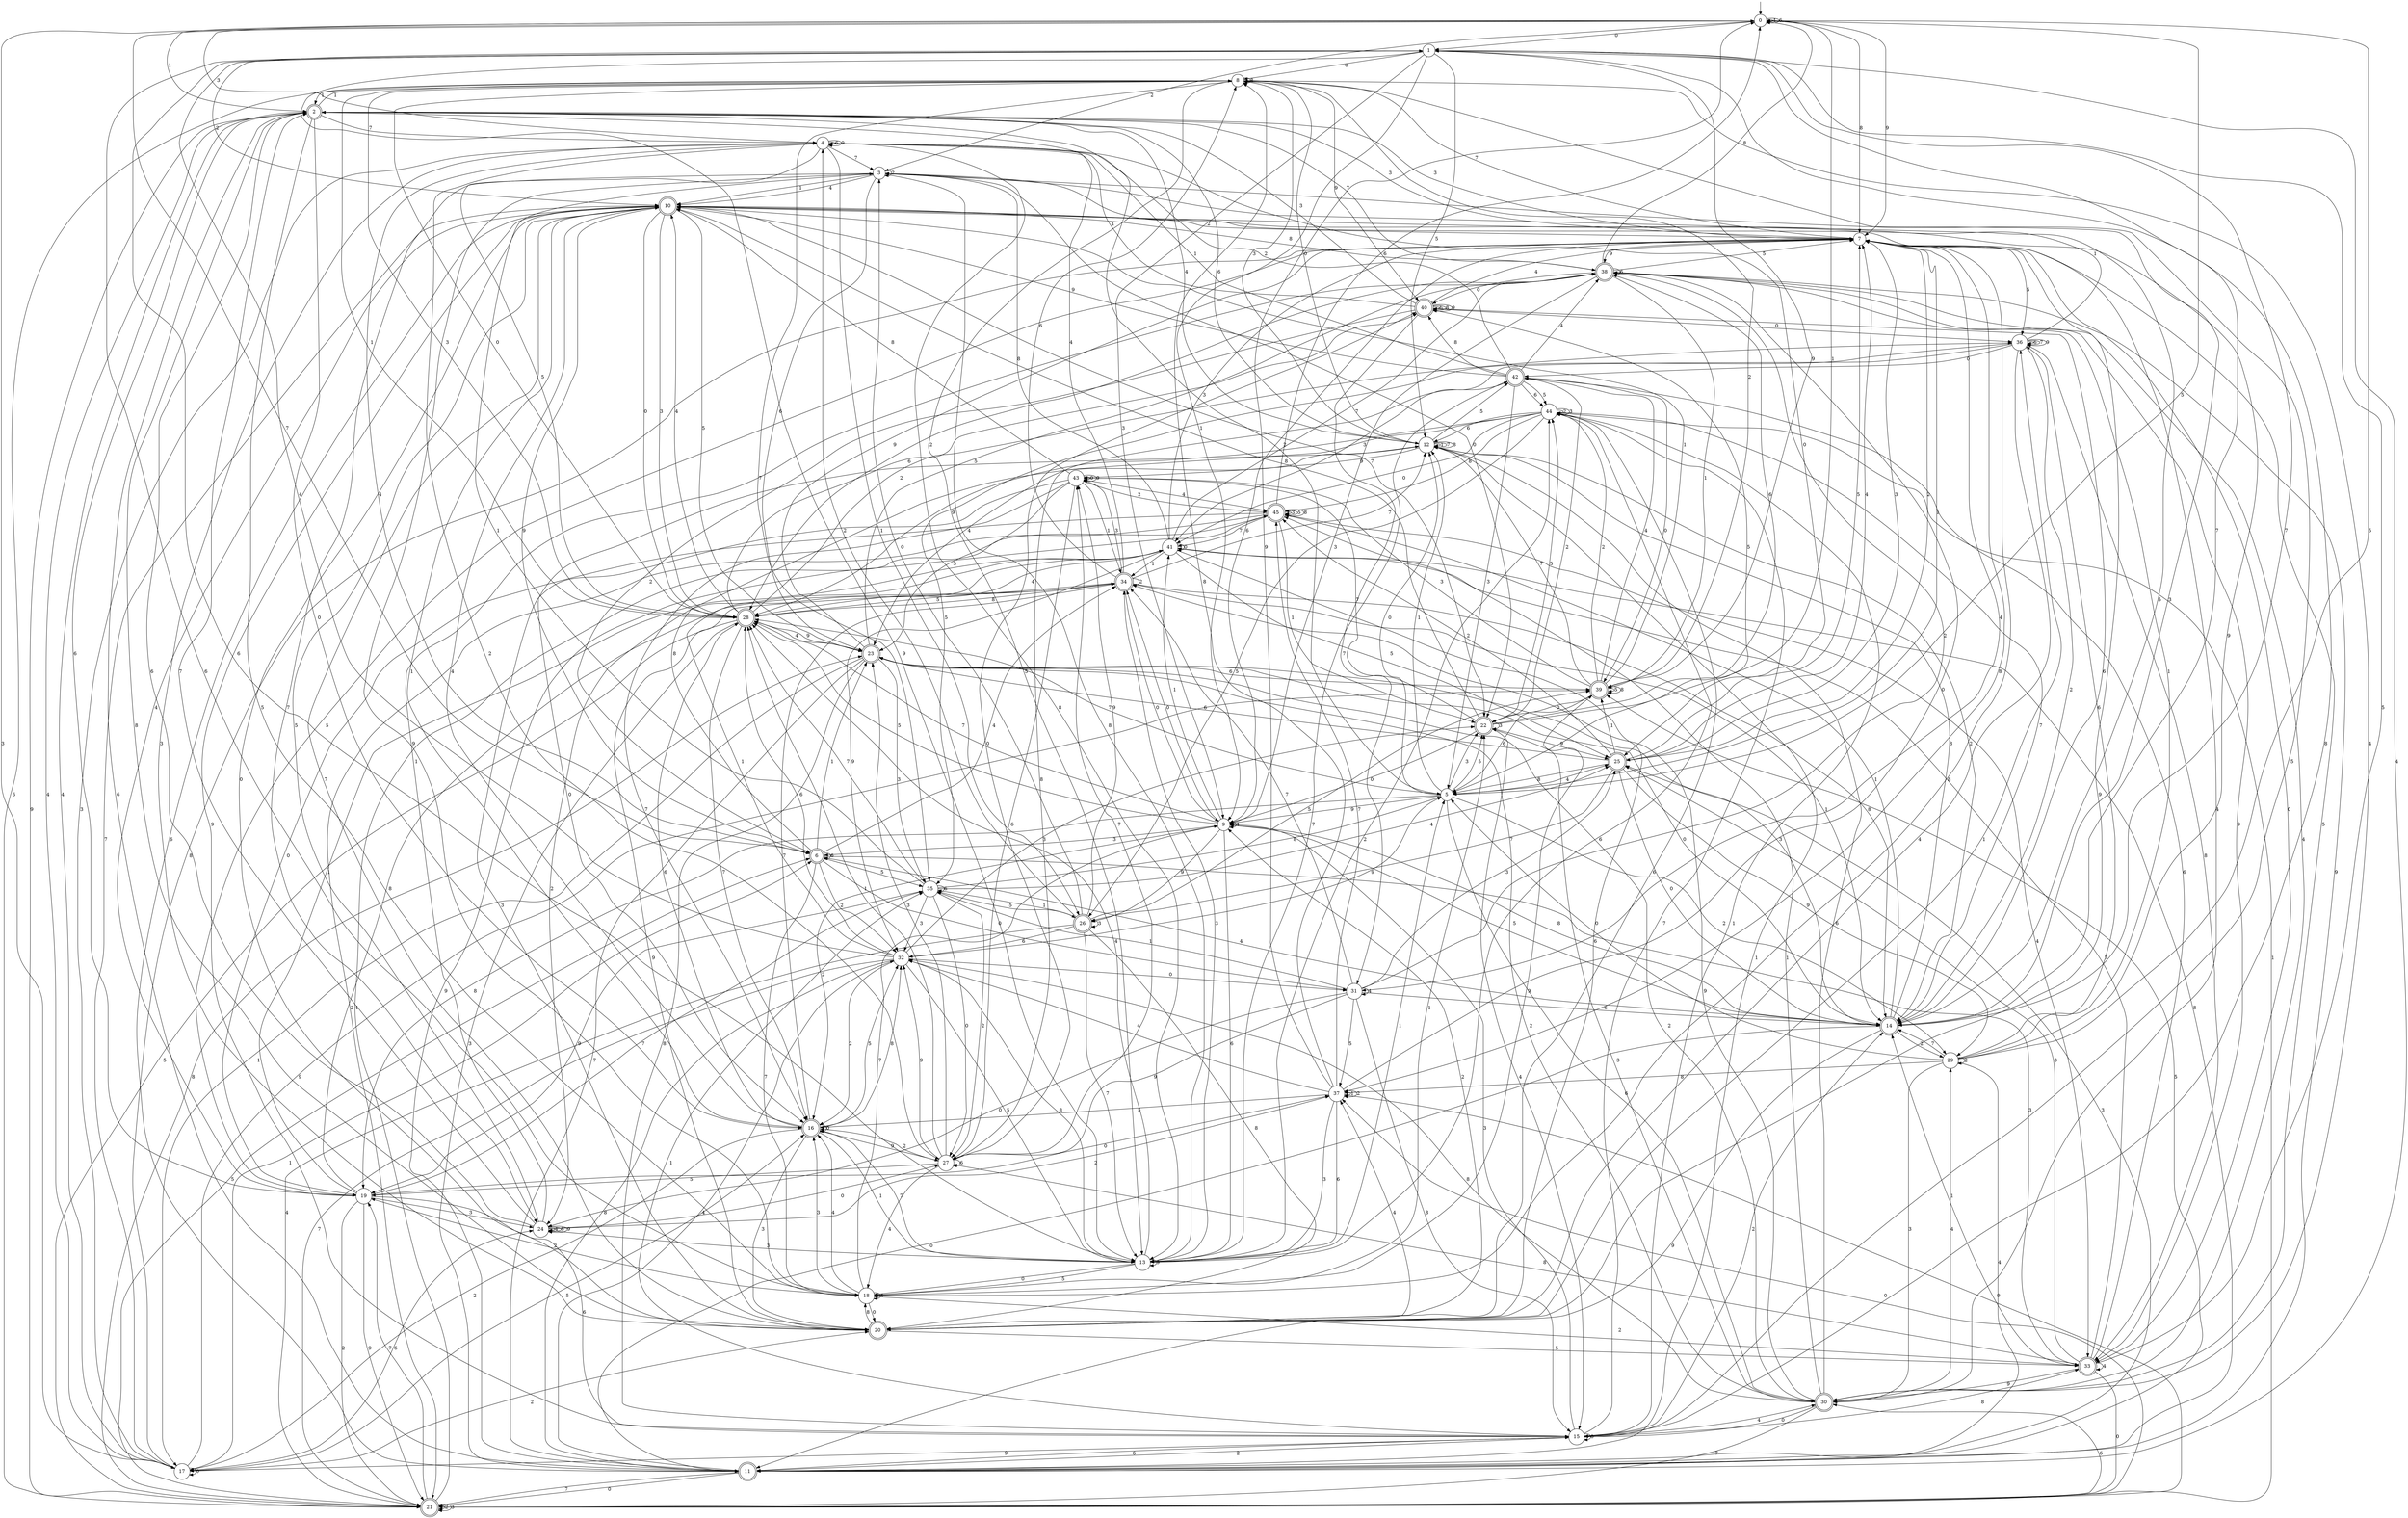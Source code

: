 digraph g {

	s0 [shape="circle" label="0"];
	s1 [shape="circle" label="1"];
	s2 [shape="doublecircle" label="2"];
	s3 [shape="circle" label="3"];
	s4 [shape="circle" label="4"];
	s5 [shape="circle" label="5"];
	s6 [shape="doublecircle" label="6"];
	s7 [shape="circle" label="7"];
	s8 [shape="circle" label="8"];
	s9 [shape="circle" label="9"];
	s10 [shape="doublecircle" label="10"];
	s11 [shape="doublecircle" label="11"];
	s12 [shape="circle" label="12"];
	s13 [shape="circle" label="13"];
	s14 [shape="doublecircle" label="14"];
	s15 [shape="circle" label="15"];
	s16 [shape="doublecircle" label="16"];
	s17 [shape="circle" label="17"];
	s18 [shape="circle" label="18"];
	s19 [shape="circle" label="19"];
	s20 [shape="doublecircle" label="20"];
	s21 [shape="doublecircle" label="21"];
	s22 [shape="doublecircle" label="22"];
	s23 [shape="doublecircle" label="23"];
	s24 [shape="circle" label="24"];
	s25 [shape="doublecircle" label="25"];
	s26 [shape="doublecircle" label="26"];
	s27 [shape="circle" label="27"];
	s28 [shape="doublecircle" label="28"];
	s29 [shape="circle" label="29"];
	s30 [shape="doublecircle" label="30"];
	s31 [shape="circle" label="31"];
	s32 [shape="circle" label="32"];
	s33 [shape="doublecircle" label="33"];
	s34 [shape="doublecircle" label="34"];
	s35 [shape="circle" label="35"];
	s36 [shape="circle" label="36"];
	s37 [shape="circle" label="37"];
	s38 [shape="doublecircle" label="38"];
	s39 [shape="doublecircle" label="39"];
	s40 [shape="doublecircle" label="40"];
	s41 [shape="circle" label="41"];
	s42 [shape="doublecircle" label="42"];
	s43 [shape="circle" label="43"];
	s44 [shape="circle" label="44"];
	s45 [shape="doublecircle" label="45"];
	s0 -> s1 [label="0"];
	s0 -> s2 [label="1"];
	s0 -> s3 [label="2"];
	s0 -> s4 [label="3"];
	s0 -> s0 [label="4"];
	s0 -> s5 [label="5"];
	s0 -> s0 [label="6"];
	s0 -> s6 [label="7"];
	s0 -> s7 [label="8"];
	s0 -> s7 [label="9"];
	s1 -> s8 [label="0"];
	s1 -> s9 [label="1"];
	s1 -> s10 [label="2"];
	s1 -> s9 [label="3"];
	s1 -> s11 [label="4"];
	s1 -> s12 [label="5"];
	s1 -> s13 [label="6"];
	s1 -> s14 [label="7"];
	s1 -> s15 [label="8"];
	s1 -> s13 [label="9"];
	s2 -> s16 [label="0"];
	s2 -> s8 [label="1"];
	s2 -> s5 [label="2"];
	s2 -> s7 [label="3"];
	s2 -> s17 [label="4"];
	s2 -> s18 [label="5"];
	s2 -> s19 [label="6"];
	s2 -> s4 [label="7"];
	s2 -> s20 [label="8"];
	s2 -> s21 [label="9"];
	s3 -> s22 [label="0"];
	s3 -> s10 [label="1"];
	s3 -> s3 [label="2"];
	s3 -> s14 [label="3"];
	s3 -> s10 [label="4"];
	s3 -> s14 [label="5"];
	s3 -> s23 [label="6"];
	s3 -> s24 [label="7"];
	s3 -> s13 [label="8"];
	s3 -> s18 [label="9"];
	s4 -> s25 [label="0"];
	s4 -> s26 [label="1"];
	s4 -> s27 [label="2"];
	s4 -> s17 [label="3"];
	s4 -> s6 [label="4"];
	s4 -> s28 [label="5"];
	s4 -> s4 [label="6"];
	s4 -> s3 [label="7"];
	s4 -> s13 [label="8"];
	s4 -> s4 [label="9"];
	s5 -> s12 [label="0"];
	s5 -> s12 [label="1"];
	s5 -> s29 [label="2"];
	s5 -> s22 [label="3"];
	s5 -> s25 [label="4"];
	s5 -> s22 [label="5"];
	s5 -> s30 [label="6"];
	s5 -> s28 [label="7"];
	s5 -> s19 [label="8"];
	s5 -> s9 [label="9"];
	s6 -> s31 [label="0"];
	s6 -> s23 [label="1"];
	s6 -> s32 [label="2"];
	s6 -> s33 [label="3"];
	s6 -> s34 [label="4"];
	s6 -> s35 [label="5"];
	s6 -> s6 [label="6"];
	s6 -> s18 [label="7"];
	s6 -> s12 [label="8"];
	s6 -> s10 [label="9"];
	s7 -> s33 [label="0"];
	s7 -> s5 [label="1"];
	s7 -> s25 [label="2"];
	s7 -> s2 [label="3"];
	s7 -> s31 [label="4"];
	s7 -> s36 [label="5"];
	s7 -> s9 [label="6"];
	s7 -> s8 [label="7"];
	s7 -> s37 [label="8"];
	s7 -> s38 [label="9"];
	s8 -> s12 [label="0"];
	s8 -> s2 [label="1"];
	s8 -> s39 [label="2"];
	s8 -> s28 [label="3"];
	s8 -> s30 [label="4"];
	s8 -> s13 [label="5"];
	s8 -> s21 [label="6"];
	s8 -> s35 [label="7"];
	s8 -> s8 [label="8"];
	s8 -> s40 [label="9"];
	s9 -> s34 [label="0"];
	s9 -> s41 [label="1"];
	s9 -> s16 [label="2"];
	s9 -> s6 [label="3"];
	s9 -> s9 [label="4"];
	s9 -> s28 [label="5"];
	s9 -> s13 [label="6"];
	s9 -> s28 [label="7"];
	s9 -> s14 [label="8"];
	s9 -> s26 [label="9"];
	s10 -> s28 [label="0"];
	s10 -> s16 [label="1"];
	s10 -> s7 [label="2"];
	s10 -> s28 [label="3"];
	s10 -> s30 [label="4"];
	s10 -> s23 [label="5"];
	s10 -> s11 [label="6"];
	s10 -> s22 [label="7"];
	s10 -> s38 [label="8"];
	s10 -> s15 [label="9"];
	s11 -> s21 [label="0"];
	s11 -> s12 [label="1"];
	s11 -> s15 [label="2"];
	s11 -> s25 [label="3"];
	s11 -> s32 [label="4"];
	s11 -> s39 [label="5"];
	s11 -> s2 [label="6"];
	s11 -> s21 [label="7"];
	s11 -> s41 [label="8"];
	s11 -> s38 [label="9"];
	s12 -> s16 [label="0"];
	s12 -> s12 [label="1"];
	s12 -> s14 [label="2"];
	s12 -> s8 [label="3"];
	s12 -> s2 [label="4"];
	s12 -> s42 [label="5"];
	s12 -> s2 [label="6"];
	s12 -> s12 [label="7"];
	s12 -> s12 [label="8"];
	s12 -> s43 [label="9"];
	s13 -> s18 [label="0"];
	s13 -> s5 [label="1"];
	s13 -> s44 [label="2"];
	s13 -> s34 [label="3"];
	s13 -> s28 [label="4"];
	s13 -> s18 [label="5"];
	s13 -> s44 [label="6"];
	s13 -> s16 [label="7"];
	s13 -> s32 [label="8"];
	s13 -> s13 [label="9"];
	s14 -> s11 [label="0"];
	s14 -> s45 [label="1"];
	s14 -> s29 [label="2"];
	s14 -> s23 [label="3"];
	s14 -> s6 [label="4"];
	s14 -> s9 [label="5"];
	s14 -> s40 [label="6"];
	s14 -> s1 [label="7"];
	s14 -> s12 [label="8"];
	s14 -> s11 [label="9"];
	s15 -> s15 [label="0"];
	s15 -> s35 [label="1"];
	s15 -> s14 [label="2"];
	s15 -> s9 [label="3"];
	s15 -> s30 [label="4"];
	s15 -> s8 [label="5"];
	s15 -> s11 [label="6"];
	s15 -> s44 [label="7"];
	s15 -> s33 [label="8"];
	s15 -> s17 [label="9"];
	s16 -> s16 [label="0"];
	s16 -> s13 [label="1"];
	s16 -> s17 [label="2"];
	s16 -> s20 [label="3"];
	s16 -> s10 [label="4"];
	s16 -> s32 [label="5"];
	s16 -> s28 [label="6"];
	s16 -> s34 [label="7"];
	s16 -> s32 [label="8"];
	s16 -> s27 [label="9"];
	s17 -> s17 [label="0"];
	s17 -> s6 [label="1"];
	s17 -> s20 [label="2"];
	s17 -> s0 [label="3"];
	s17 -> s2 [label="4"];
	s17 -> s16 [label="5"];
	s17 -> s24 [label="6"];
	s17 -> s10 [label="7"];
	s17 -> s7 [label="8"];
	s17 -> s39 [label="9"];
	s18 -> s20 [label="0"];
	s18 -> s22 [label="1"];
	s18 -> s19 [label="2"];
	s18 -> s16 [label="3"];
	s18 -> s16 [label="4"];
	s18 -> s18 [label="5"];
	s18 -> s1 [label="6"];
	s18 -> s9 [label="7"];
	s18 -> s7 [label="8"];
	s18 -> s39 [label="9"];
	s19 -> s37 [label="0"];
	s19 -> s41 [label="1"];
	s19 -> s21 [label="2"];
	s19 -> s24 [label="3"];
	s19 -> s10 [label="4"];
	s19 -> s7 [label="5"];
	s19 -> s15 [label="6"];
	s19 -> s35 [label="7"];
	s19 -> s34 [label="8"];
	s19 -> s21 [label="9"];
	s20 -> s10 [label="0"];
	s20 -> s36 [label="1"];
	s20 -> s9 [label="2"];
	s20 -> s4 [label="3"];
	s20 -> s37 [label="4"];
	s20 -> s33 [label="5"];
	s20 -> s44 [label="6"];
	s20 -> s10 [label="7"];
	s20 -> s18 [label="8"];
	s20 -> s7 [label="9"];
	s21 -> s37 [label="0"];
	s21 -> s44 [label="1"];
	s21 -> s21 [label="2"];
	s21 -> s21 [label="3"];
	s21 -> s45 [label="4"];
	s21 -> s6 [label="5"];
	s21 -> s30 [label="6"];
	s21 -> s19 [label="7"];
	s21 -> s23 [label="8"];
	s21 -> s37 [label="9"];
	s22 -> s9 [label="0"];
	s22 -> s0 [label="1"];
	s22 -> s42 [label="2"];
	s22 -> s22 [label="3"];
	s22 -> s15 [label="4"];
	s22 -> s44 [label="5"];
	s22 -> s38 [label="6"];
	s22 -> s43 [label="7"];
	s22 -> s10 [label="8"];
	s22 -> s25 [label="9"];
	s23 -> s14 [label="0"];
	s23 -> s17 [label="1"];
	s23 -> s30 [label="2"];
	s23 -> s35 [label="3"];
	s23 -> s28 [label="4"];
	s23 -> s38 [label="5"];
	s23 -> s39 [label="6"];
	s23 -> s11 [label="7"];
	s23 -> s15 [label="8"];
	s23 -> s7 [label="9"];
	s24 -> s27 [label="0"];
	s24 -> s38 [label="1"];
	s24 -> s37 [label="2"];
	s24 -> s13 [label="3"];
	s24 -> s24 [label="4"];
	s24 -> s10 [label="5"];
	s24 -> s2 [label="6"];
	s24 -> s2 [label="7"];
	s24 -> s24 [label="8"];
	s24 -> s24 [label="9"];
	s25 -> s14 [label="0"];
	s25 -> s39 [label="1"];
	s25 -> s45 [label="2"];
	s25 -> s7 [label="3"];
	s25 -> s7 [label="4"];
	s25 -> s7 [label="5"];
	s25 -> s23 [label="6"];
	s25 -> s26 [label="7"];
	s25 -> s5 [label="8"];
	s25 -> s29 [label="9"];
	s26 -> s3 [label="0"];
	s26 -> s35 [label="1"];
	s26 -> s4 [label="2"];
	s26 -> s26 [label="3"];
	s26 -> s21 [label="4"];
	s26 -> s39 [label="5"];
	s26 -> s32 [label="6"];
	s26 -> s13 [label="7"];
	s26 -> s20 [label="8"];
	s26 -> s43 [label="9"];
	s27 -> s40 [label="0"];
	s27 -> s28 [label="1"];
	s27 -> s16 [label="2"];
	s27 -> s23 [label="3"];
	s27 -> s18 [label="4"];
	s27 -> s19 [label="5"];
	s27 -> s27 [label="6"];
	s27 -> s43 [label="7"];
	s27 -> s42 [label="8"];
	s27 -> s32 [label="9"];
	s28 -> s8 [label="0"];
	s28 -> s8 [label="1"];
	s28 -> s36 [label="2"];
	s28 -> s11 [label="3"];
	s28 -> s10 [label="4"];
	s28 -> s21 [label="5"];
	s28 -> s40 [label="6"];
	s28 -> s16 [label="7"];
	s28 -> s34 [label="8"];
	s28 -> s23 [label="9"];
	s29 -> s5 [label="0"];
	s29 -> s38 [label="1"];
	s29 -> s29 [label="2"];
	s29 -> s30 [label="3"];
	s29 -> s11 [label="4"];
	s29 -> s0 [label="5"];
	s29 -> s36 [label="6"];
	s29 -> s14 [label="7"];
	s29 -> s37 [label="8"];
	s29 -> s10 [label="9"];
	s30 -> s15 [label="0"];
	s30 -> s45 [label="1"];
	s30 -> s23 [label="2"];
	s30 -> s22 [label="3"];
	s30 -> s29 [label="4"];
	s30 -> s7 [label="5"];
	s30 -> s12 [label="6"];
	s30 -> s21 [label="7"];
	s30 -> s32 [label="8"];
	s30 -> s34 [label="9"];
	s31 -> s24 [label="0"];
	s31 -> s35 [label="1"];
	s31 -> s38 [label="2"];
	s31 -> s25 [label="3"];
	s31 -> s31 [label="4"];
	s31 -> s37 [label="5"];
	s31 -> s14 [label="6"];
	s31 -> s34 [label="7"];
	s31 -> s15 [label="8"];
	s31 -> s27 [label="9"];
	s32 -> s31 [label="0"];
	s32 -> s41 [label="1"];
	s32 -> s16 [label="2"];
	s32 -> s22 [label="3"];
	s32 -> s1 [label="4"];
	s32 -> s13 [label="5"];
	s32 -> s28 [label="6"];
	s32 -> s21 [label="7"];
	s32 -> s11 [label="8"];
	s32 -> s5 [label="9"];
	s33 -> s21 [label="0"];
	s33 -> s14 [label="1"];
	s33 -> s18 [label="2"];
	s33 -> s25 [label="3"];
	s33 -> s33 [label="4"];
	s33 -> s1 [label="5"];
	s33 -> s42 [label="6"];
	s33 -> s41 [label="7"];
	s33 -> s27 [label="8"];
	s33 -> s30 [label="9"];
	s34 -> s9 [label="0"];
	s34 -> s14 [label="1"];
	s34 -> s34 [label="2"];
	s34 -> s43 [label="3"];
	s34 -> s2 [label="4"];
	s34 -> s28 [label="5"];
	s34 -> s8 [label="6"];
	s34 -> s12 [label="7"];
	s34 -> s14 [label="8"];
	s34 -> s20 [label="9"];
	s35 -> s27 [label="0"];
	s35 -> s3 [label="1"];
	s35 -> s27 [label="2"];
	s35 -> s32 [label="3"];
	s35 -> s25 [label="4"];
	s35 -> s26 [label="5"];
	s35 -> s35 [label="6"];
	s35 -> s28 [label="7"];
	s35 -> s5 [label="8"];
	s35 -> s19 [label="9"];
	s36 -> s42 [label="0"];
	s36 -> s3 [label="1"];
	s36 -> s14 [label="2"];
	s36 -> s41 [label="3"];
	s36 -> s20 [label="4"];
	s36 -> s35 [label="5"];
	s36 -> s36 [label="6"];
	s36 -> s36 [label="7"];
	s36 -> s33 [label="8"];
	s36 -> s36 [label="9"];
	s37 -> s38 [label="0"];
	s37 -> s37 [label="1"];
	s37 -> s37 [label="2"];
	s37 -> s13 [label="3"];
	s37 -> s32 [label="4"];
	s37 -> s16 [label="5"];
	s37 -> s13 [label="6"];
	s37 -> s45 [label="7"];
	s37 -> s8 [label="8"];
	s37 -> s0 [label="9"];
	s38 -> s40 [label="0"];
	s38 -> s39 [label="1"];
	s38 -> s28 [label="2"];
	s38 -> s9 [label="3"];
	s38 -> s30 [label="4"];
	s38 -> s7 [label="5"];
	s38 -> s38 [label="6"];
	s38 -> s2 [label="7"];
	s38 -> s0 [label="8"];
	s38 -> s33 [label="9"];
	s39 -> s22 [label="0"];
	s39 -> s10 [label="1"];
	s39 -> s44 [label="2"];
	s39 -> s43 [label="3"];
	s39 -> s42 [label="4"];
	s39 -> s39 [label="5"];
	s39 -> s5 [label="6"];
	s39 -> s12 [label="7"];
	s39 -> s39 [label="8"];
	s39 -> s1 [label="9"];
	s40 -> s36 [label="0"];
	s40 -> s4 [label="1"];
	s40 -> s6 [label="2"];
	s40 -> s2 [label="3"];
	s40 -> s7 [label="4"];
	s40 -> s5 [label="5"];
	s40 -> s40 [label="6"];
	s40 -> s31 [label="7"];
	s40 -> s40 [label="8"];
	s40 -> s40 [label="9"];
	s41 -> s41 [label="0"];
	s41 -> s34 [label="1"];
	s41 -> s24 [label="2"];
	s41 -> s7 [label="3"];
	s41 -> s28 [label="4"];
	s41 -> s25 [label="5"];
	s41 -> s20 [label="6"];
	s41 -> s38 [label="7"];
	s41 -> s3 [label="8"];
	s41 -> s32 [label="9"];
	s42 -> s39 [label="0"];
	s42 -> s4 [label="1"];
	s42 -> s4 [label="2"];
	s42 -> s5 [label="3"];
	s42 -> s38 [label="4"];
	s42 -> s44 [label="5"];
	s42 -> s44 [label="6"];
	s42 -> s13 [label="7"];
	s42 -> s40 [label="8"];
	s42 -> s10 [label="9"];
	s43 -> s43 [label="0"];
	s43 -> s34 [label="1"];
	s43 -> s45 [label="2"];
	s43 -> s20 [label="3"];
	s43 -> s45 [label="4"];
	s43 -> s23 [label="5"];
	s43 -> s27 [label="6"];
	s43 -> s16 [label="7"];
	s43 -> s10 [label="8"];
	s43 -> s43 [label="9"];
	s44 -> s41 [label="0"];
	s44 -> s15 [label="1"];
	s44 -> s44 [label="2"];
	s44 -> s44 [label="3"];
	s44 -> s23 [label="4"];
	s44 -> s26 [label="5"];
	s44 -> s12 [label="6"];
	s44 -> s14 [label="7"];
	s44 -> s45 [label="8"];
	s44 -> s28 [label="9"];
	s45 -> s19 [label="0"];
	s45 -> s22 [label="1"];
	s45 -> s21 [label="2"];
	s45 -> s45 [label="3"];
	s45 -> s33 [label="4"];
	s45 -> s45 [label="5"];
	s45 -> s0 [label="6"];
	s45 -> s41 [label="7"];
	s45 -> s45 [label="8"];
	s45 -> s11 [label="9"];

__start0 [label="" shape="none" width="0" height="0"];
__start0 -> s0;

}
